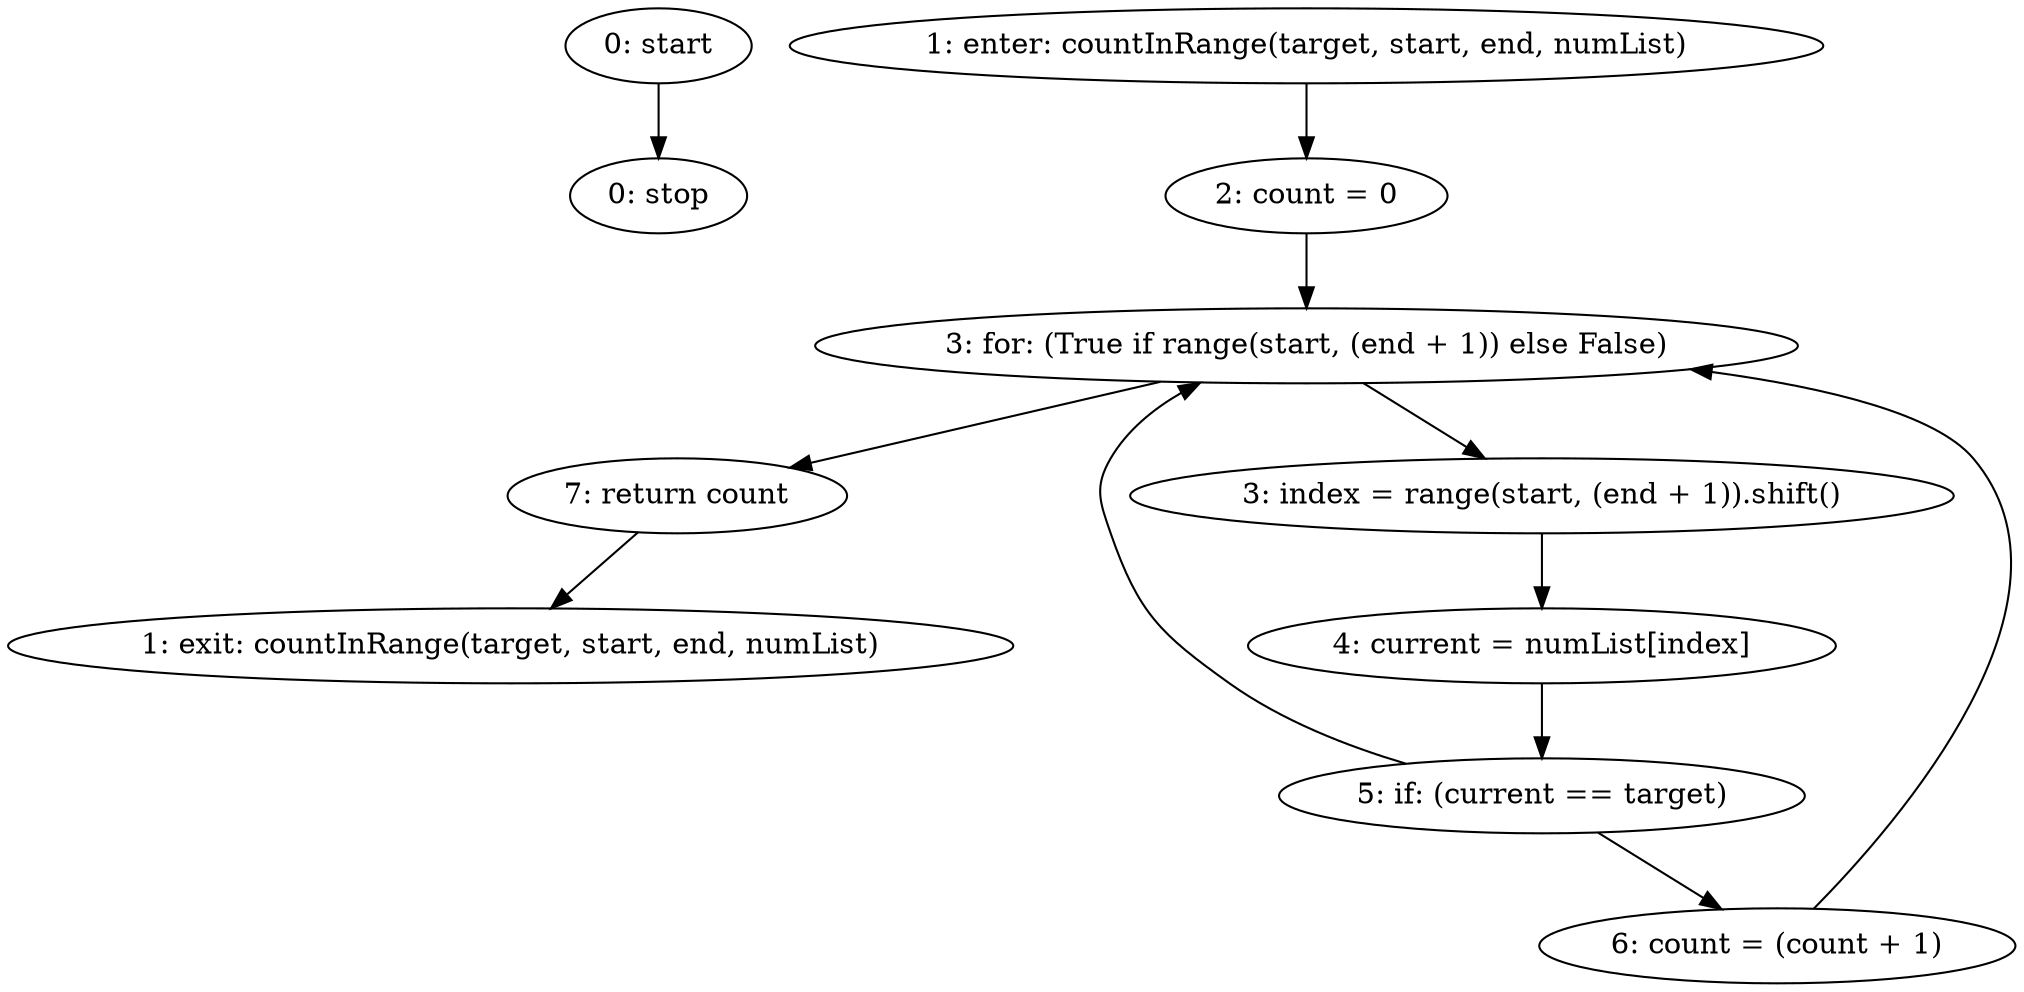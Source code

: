 strict digraph "" {
	node [label="\N"];
	0	[label="0: start"];
	10	[label="0: stop"];
	0 -> 10;
	1	[label="1: enter: countInRange(target, start, end, numList)"];
	3	[label="2: count = 0"];
	1 -> 3;
	2	[label="1: exit: countInRange(target, start, end, numList)"];
	9	[label="7: return count"];
	9 -> 2;
	4	[label="3: for: (True if range(start, (end + 1)) else False)"];
	3 -> 4;
	4 -> 9;
	5	[label="3: index = range(start, (end + 1)).shift()"];
	4 -> 5;
	8	[label="6: count = (count + 1)"];
	8 -> 4;
	7	[label="5: if: (current == target)"];
	7 -> 4;
	7 -> 8;
	6	[label="4: current = numList[index]"];
	5 -> 6;
	6 -> 7;
}

